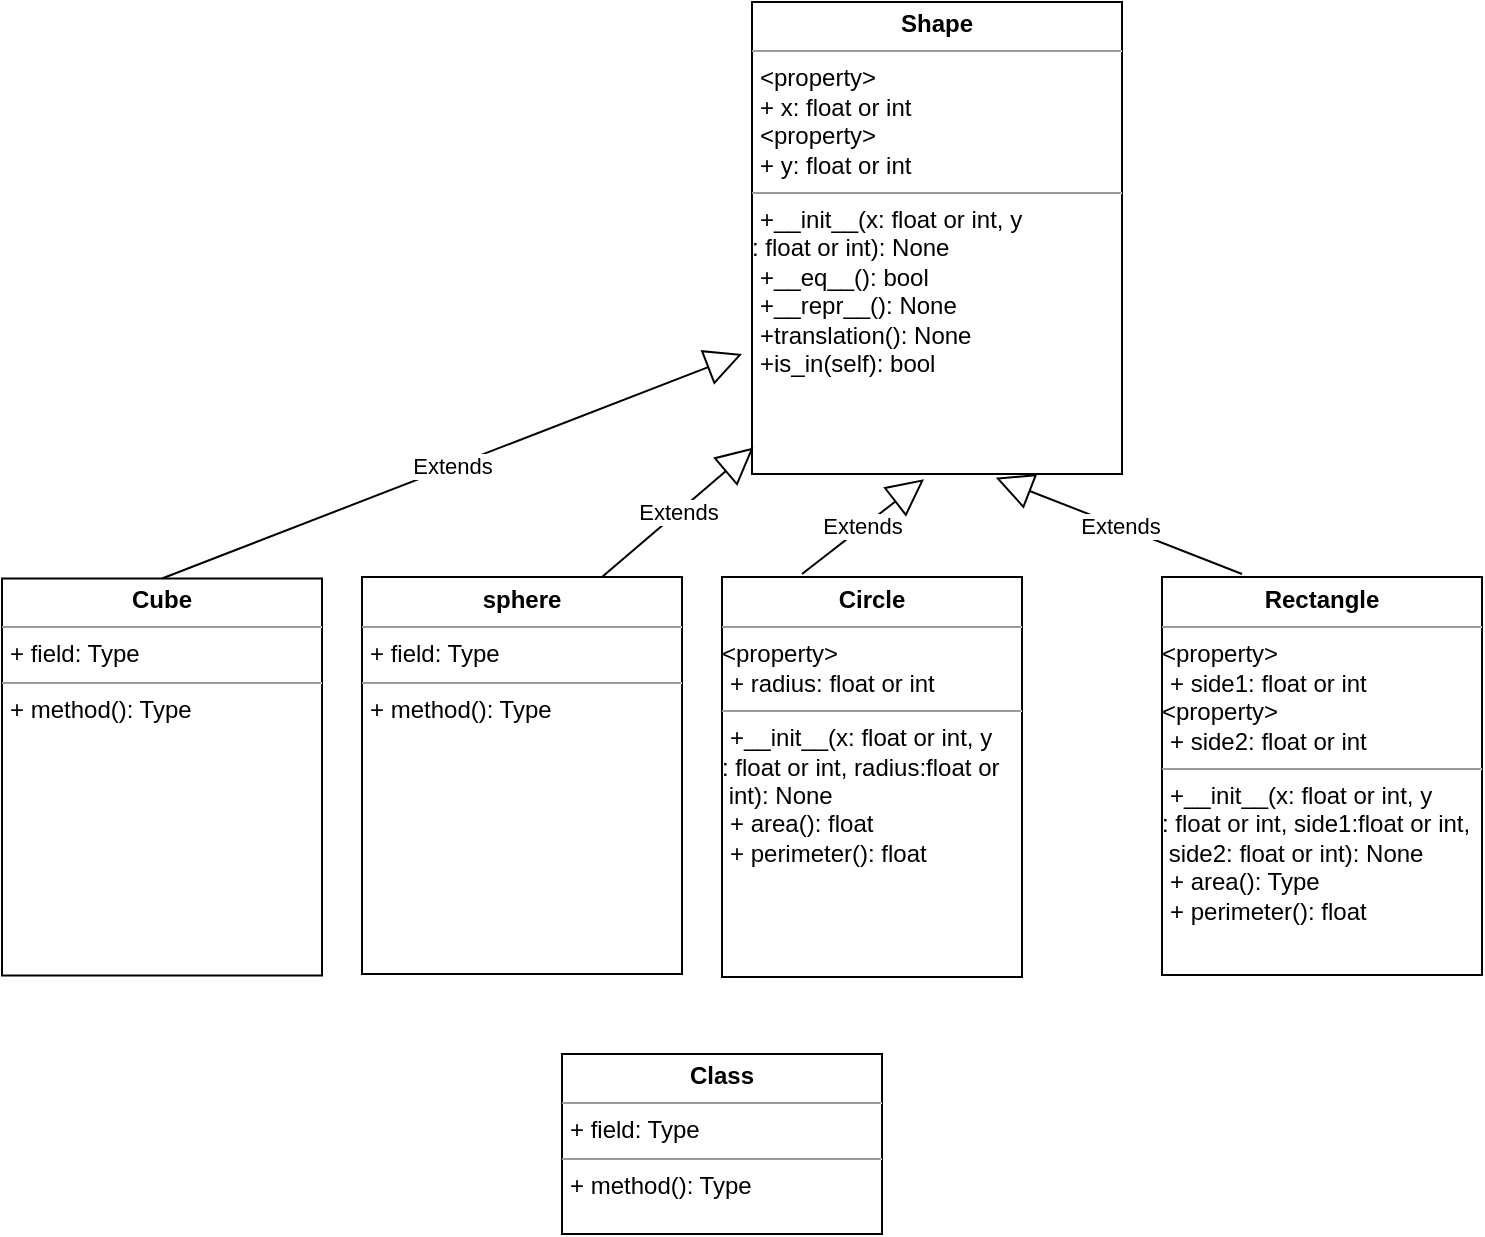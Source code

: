 <mxfile version="15.2.7" type="device"><diagram id="716TIhtd6yE2qo0br7zd" name="Page-1"><mxGraphModel dx="562" dy="448" grid="1" gridSize="10" guides="1" tooltips="1" connect="1" arrows="1" fold="1" page="1" pageScale="1" pageWidth="850" pageHeight="1100" math="0" shadow="0"><root><mxCell id="0"/><mxCell id="1" parent="0"/><mxCell id="pL8FyPuxDcZSbZw7dkn8-1" value="&lt;p style=&quot;margin: 0px ; margin-top: 4px ; text-align: center&quot;&gt;&lt;b&gt;Circle&lt;/b&gt;&lt;/p&gt;&lt;hr size=&quot;1&quot;&gt;&amp;lt;property&amp;gt;&lt;p style=&quot;margin: 0px ; margin-left: 4px&quot;&gt;&lt;span&gt;+ radius: float or int&lt;/span&gt;&lt;br&gt;&lt;/p&gt;&lt;hr size=&quot;1&quot;&gt;&lt;p style=&quot;margin: 0px 0px 0px 4px&quot;&gt;+__init__(x: float or int, y&lt;/p&gt;: float or int, radius:float or&lt;br&gt;&amp;nbsp;int): None&lt;br&gt;&lt;p style=&quot;margin: 0px ; margin-left: 4px&quot;&gt;+ area(): float&lt;/p&gt;&lt;p style=&quot;margin: 0px ; margin-left: 4px&quot;&gt;+ perimeter(): float&lt;/p&gt;" style="verticalAlign=top;align=left;overflow=fill;fontSize=12;fontFamily=Helvetica;html=1;" vertex="1" parent="1"><mxGeometry x="410" y="301.5" width="150" height="200" as="geometry"/></mxCell><mxCell id="pL8FyPuxDcZSbZw7dkn8-2" value="&lt;p style=&quot;margin: 0px ; margin-top: 4px ; text-align: center&quot;&gt;&lt;b&gt;Shape&lt;/b&gt;&lt;/p&gt;&lt;hr size=&quot;1&quot;&gt;&lt;p style=&quot;margin: 0px 0px 0px 4px&quot;&gt;&amp;lt;property&amp;gt;&lt;/p&gt;&lt;p style=&quot;margin: 0px 0px 0px 4px&quot;&gt;+ x: float or int&lt;/p&gt;&lt;p style=&quot;margin: 0px 0px 0px 4px&quot;&gt;&amp;lt;property&amp;gt;&lt;br&gt;&lt;/p&gt;&lt;p style=&quot;margin: 0px 0px 0px 4px&quot;&gt;+ y: float or int&lt;/p&gt;&lt;hr size=&quot;1&quot;&gt;&lt;p style=&quot;margin: 0px ; margin-left: 4px&quot;&gt;&lt;span&gt;+__init__(x: float or int, y&lt;/span&gt;&lt;/p&gt;: float or int): None&lt;p style=&quot;margin: 0px ; margin-left: 4px&quot;&gt;&lt;span&gt;+__eq__(): bool&lt;/span&gt;&lt;br&gt;&lt;/p&gt;&lt;p style=&quot;margin: 0px ; margin-left: 4px&quot;&gt;&lt;span&gt;+__repr__(): None&lt;/span&gt;&lt;/p&gt;&lt;p style=&quot;margin: 0px ; margin-left: 4px&quot;&gt;&lt;span&gt;+translation(): None&lt;/span&gt;&lt;/p&gt;&lt;p style=&quot;margin: 0px ; margin-left: 4px&quot;&gt;&lt;span&gt;+is_in(self): bool&lt;/span&gt;&lt;/p&gt;" style="verticalAlign=top;align=left;overflow=fill;fontSize=12;fontFamily=Helvetica;html=1;" vertex="1" parent="1"><mxGeometry x="425" y="14" width="185" height="236" as="geometry"/></mxCell><mxCell id="pL8FyPuxDcZSbZw7dkn8-3" value="&lt;p style=&quot;margin: 0px ; margin-top: 4px ; text-align: center&quot;&gt;&lt;b&gt;Rectangle&lt;/b&gt;&lt;/p&gt;&lt;hr size=&quot;1&quot;&gt;&amp;lt;property&amp;gt;&lt;p style=&quot;margin: 0px ; margin-left: 4px&quot;&gt;&lt;span&gt;+ side1: float or int&lt;/span&gt;&lt;br&gt;&lt;/p&gt;&amp;lt;property&amp;gt;&lt;p style=&quot;margin: 0px ; margin-left: 4px&quot;&gt;+ side2: float or int&lt;span&gt;&lt;br&gt;&lt;/span&gt;&lt;/p&gt;&lt;hr size=&quot;1&quot;&gt;&lt;p style=&quot;margin: 0px 0px 0px 4px&quot;&gt;+__init__(x: float or int, y&lt;/p&gt;: float or int, side1:float or int,&lt;br&gt;&amp;nbsp;side2: float or int): None&lt;br&gt;&lt;p style=&quot;margin: 0px ; margin-left: 4px&quot;&gt;+ area(): Type&lt;/p&gt;&lt;p style=&quot;margin: 0px ; margin-left: 4px&quot;&gt;+ perimeter(): float&lt;br&gt;&lt;/p&gt;" style="verticalAlign=top;align=left;overflow=fill;fontSize=12;fontFamily=Helvetica;html=1;" vertex="1" parent="1"><mxGeometry x="630" y="301.5" width="160" height="199" as="geometry"/></mxCell><mxCell id="pL8FyPuxDcZSbZw7dkn8-6" value="Extends" style="endArrow=block;endSize=16;endFill=0;html=1;entryX=0.465;entryY=1.011;entryDx=0;entryDy=0;entryPerimeter=0;" edge="1" parent="1" target="pL8FyPuxDcZSbZw7dkn8-2"><mxGeometry width="160" relative="1" as="geometry"><mxPoint x="450" y="300" as="sourcePoint"/><mxPoint x="550" y="360" as="targetPoint"/></mxGeometry></mxCell><mxCell id="pL8FyPuxDcZSbZw7dkn8-7" value="Extends" style="endArrow=block;endSize=16;endFill=0;html=1;entryX=0.659;entryY=1.008;entryDx=0;entryDy=0;entryPerimeter=0;" edge="1" parent="1" target="pL8FyPuxDcZSbZw7dkn8-2"><mxGeometry width="160" relative="1" as="geometry"><mxPoint x="670" y="300" as="sourcePoint"/><mxPoint x="550" y="360" as="targetPoint"/></mxGeometry></mxCell><mxCell id="pL8FyPuxDcZSbZw7dkn8-8" value="&lt;p style=&quot;margin: 0px ; margin-top: 4px ; text-align: center&quot;&gt;&lt;b&gt;sphere&lt;/b&gt;&lt;br&gt;&lt;/p&gt;&lt;hr size=&quot;1&quot;&gt;&lt;p style=&quot;margin: 0px ; margin-left: 4px&quot;&gt;+ field: Type&lt;/p&gt;&lt;hr size=&quot;1&quot;&gt;&lt;p style=&quot;margin: 0px ; margin-left: 4px&quot;&gt;+ method(): Type&lt;/p&gt;" style="verticalAlign=top;align=left;overflow=fill;fontSize=12;fontFamily=Helvetica;html=1;" vertex="1" parent="1"><mxGeometry x="230" y="301.5" width="160" height="198.5" as="geometry"/></mxCell><mxCell id="pL8FyPuxDcZSbZw7dkn8-9" value="&lt;p style=&quot;margin: 0px ; margin-top: 4px ; text-align: center&quot;&gt;&lt;b&gt;Cube&lt;/b&gt;&lt;/p&gt;&lt;hr size=&quot;1&quot;&gt;&lt;p style=&quot;margin: 0px ; margin-left: 4px&quot;&gt;+ field: Type&lt;/p&gt;&lt;hr size=&quot;1&quot;&gt;&lt;p style=&quot;margin: 0px ; margin-left: 4px&quot;&gt;+ method(): Type&lt;/p&gt;" style="verticalAlign=top;align=left;overflow=fill;fontSize=12;fontFamily=Helvetica;html=1;" vertex="1" parent="1"><mxGeometry x="50" y="302.25" width="160" height="198.5" as="geometry"/></mxCell><mxCell id="pL8FyPuxDcZSbZw7dkn8-10" value="Extends" style="endArrow=block;endSize=16;endFill=0;html=1;exitX=0.5;exitY=0;exitDx=0;exitDy=0;" edge="1" parent="1" source="pL8FyPuxDcZSbZw7dkn8-9"><mxGeometry width="160" relative="1" as="geometry"><mxPoint x="140" y="290" as="sourcePoint"/><mxPoint x="420" y="190" as="targetPoint"/></mxGeometry></mxCell><mxCell id="pL8FyPuxDcZSbZw7dkn8-11" value="Extends" style="endArrow=block;endSize=16;endFill=0;html=1;exitX=0.75;exitY=0;exitDx=0;exitDy=0;entryX=0.004;entryY=0.944;entryDx=0;entryDy=0;entryPerimeter=0;" edge="1" parent="1" source="pL8FyPuxDcZSbZw7dkn8-8" target="pL8FyPuxDcZSbZw7dkn8-2"><mxGeometry width="160" relative="1" as="geometry"><mxPoint x="390" y="360" as="sourcePoint"/><mxPoint x="550" y="360" as="targetPoint"/></mxGeometry></mxCell><mxCell id="pL8FyPuxDcZSbZw7dkn8-12" value="&lt;p style=&quot;margin:0px;margin-top:4px;text-align:center;&quot;&gt;&lt;b&gt;Class&lt;/b&gt;&lt;/p&gt;&lt;hr size=&quot;1&quot;/&gt;&lt;p style=&quot;margin:0px;margin-left:4px;&quot;&gt;+ field: Type&lt;/p&gt;&lt;hr size=&quot;1&quot;/&gt;&lt;p style=&quot;margin:0px;margin-left:4px;&quot;&gt;+ method(): Type&lt;/p&gt;" style="verticalAlign=top;align=left;overflow=fill;fontSize=12;fontFamily=Helvetica;html=1;" vertex="1" parent="1"><mxGeometry x="330" y="540" width="160" height="90" as="geometry"/></mxCell></root></mxGraphModel></diagram></mxfile>